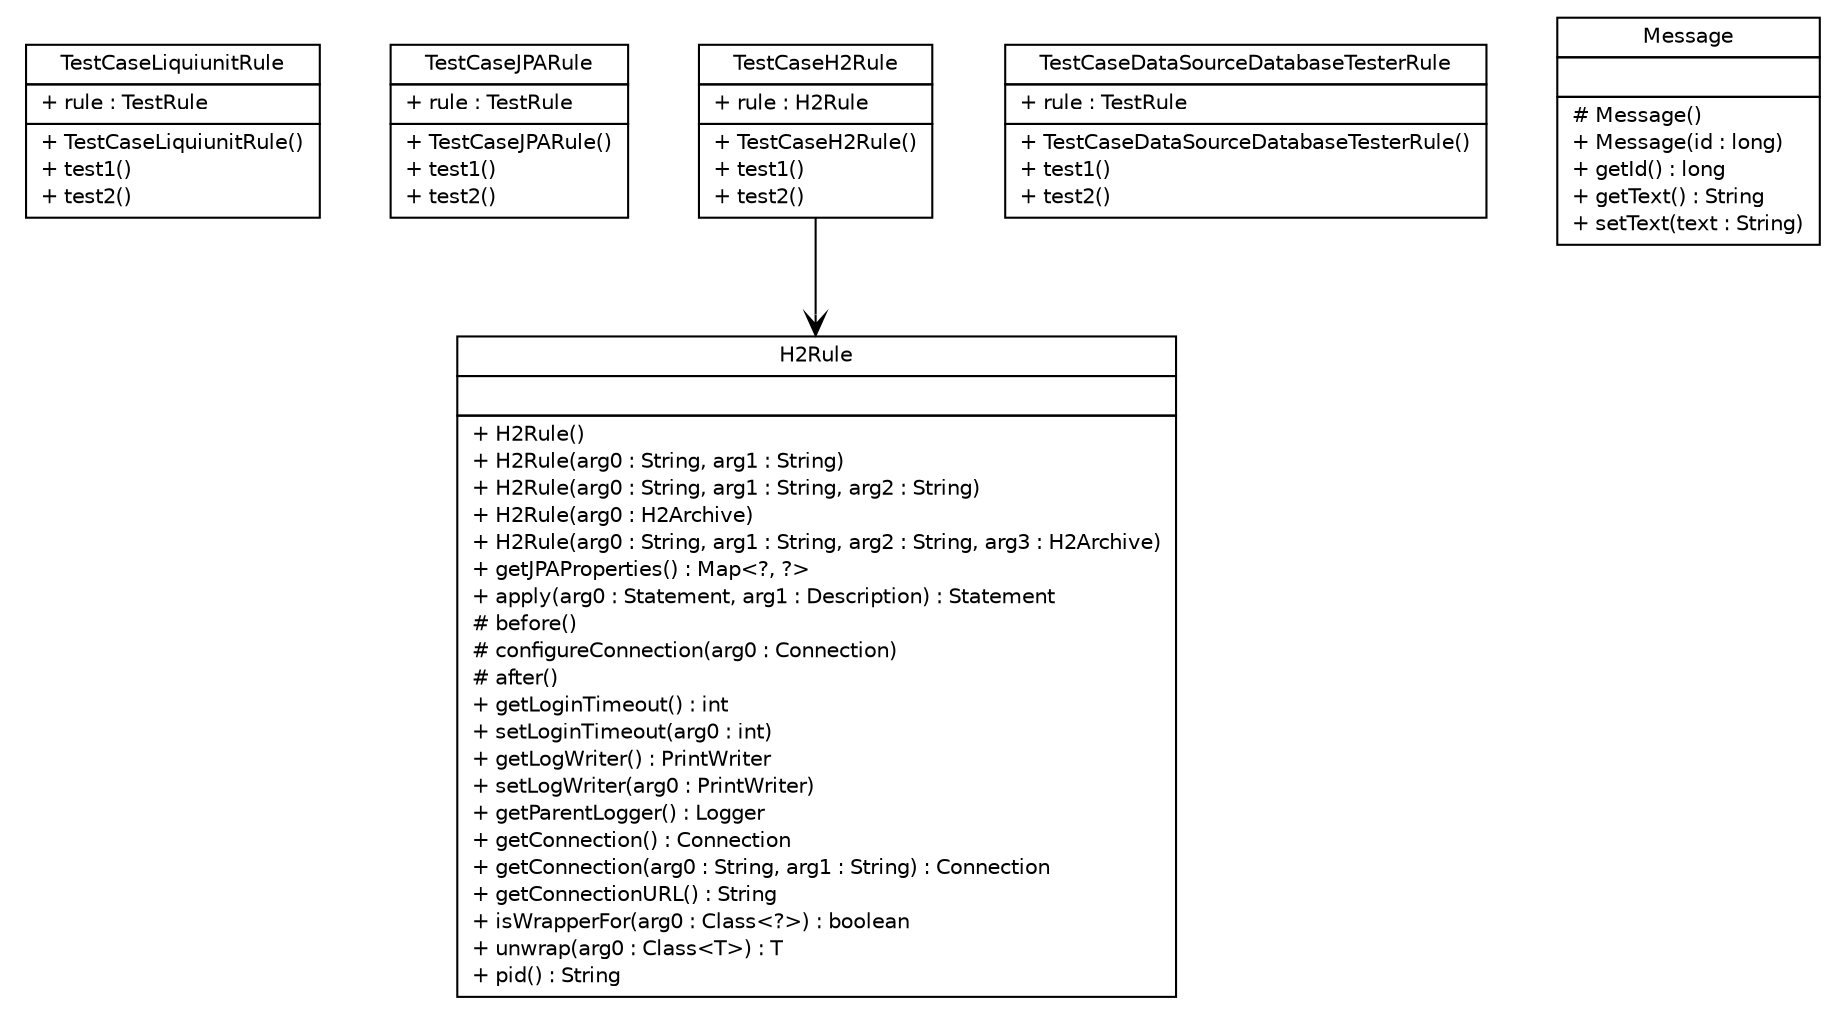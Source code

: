 #!/usr/local/bin/dot
#
# Class diagram 
# Generated by UMLGraph version R5_6-24-gf6e263 (http://www.umlgraph.org/)
#

digraph G {
	edge [fontname="Helvetica",fontsize=10,labelfontname="Helvetica",labelfontsize=10];
	node [fontname="Helvetica",fontsize=10,shape=plaintext];
	nodesep=0.25;
	ranksep=0.5;
	// com.edugility.liquiunit.TestCaseLiquiunitRule
	c0 [label=<<table title="com.edugility.liquiunit.TestCaseLiquiunitRule" border="0" cellborder="1" cellspacing="0" cellpadding="2" port="p" href="./TestCaseLiquiunitRule.html">
		<tr><td><table border="0" cellspacing="0" cellpadding="1">
<tr><td align="center" balign="center"> TestCaseLiquiunitRule </td></tr>
		</table></td></tr>
		<tr><td><table border="0" cellspacing="0" cellpadding="1">
<tr><td align="left" balign="left"> + rule : TestRule </td></tr>
		</table></td></tr>
		<tr><td><table border="0" cellspacing="0" cellpadding="1">
<tr><td align="left" balign="left"> + TestCaseLiquiunitRule() </td></tr>
<tr><td align="left" balign="left"> + test1() </td></tr>
<tr><td align="left" balign="left"> + test2() </td></tr>
		</table></td></tr>
		</table>>, URL="./TestCaseLiquiunitRule.html", fontname="Helvetica", fontcolor="black", fontsize=10.0];
	// com.edugility.liquiunit.TestCaseJPARule
	c1 [label=<<table title="com.edugility.liquiunit.TestCaseJPARule" border="0" cellborder="1" cellspacing="0" cellpadding="2" port="p" href="./TestCaseJPARule.html">
		<tr><td><table border="0" cellspacing="0" cellpadding="1">
<tr><td align="center" balign="center"> TestCaseJPARule </td></tr>
		</table></td></tr>
		<tr><td><table border="0" cellspacing="0" cellpadding="1">
<tr><td align="left" balign="left"> + rule : TestRule </td></tr>
		</table></td></tr>
		<tr><td><table border="0" cellspacing="0" cellpadding="1">
<tr><td align="left" balign="left"> + TestCaseJPARule() </td></tr>
<tr><td align="left" balign="left"> + test1() </td></tr>
<tr><td align="left" balign="left"> + test2() </td></tr>
		</table></td></tr>
		</table>>, URL="./TestCaseJPARule.html", fontname="Helvetica", fontcolor="black", fontsize=10.0];
	// com.edugility.liquiunit.TestCaseH2Rule
	c2 [label=<<table title="com.edugility.liquiunit.TestCaseH2Rule" border="0" cellborder="1" cellspacing="0" cellpadding="2" port="p" href="./TestCaseH2Rule.html">
		<tr><td><table border="0" cellspacing="0" cellpadding="1">
<tr><td align="center" balign="center"> TestCaseH2Rule </td></tr>
		</table></td></tr>
		<tr><td><table border="0" cellspacing="0" cellpadding="1">
<tr><td align="left" balign="left"> + rule : H2Rule </td></tr>
		</table></td></tr>
		<tr><td><table border="0" cellspacing="0" cellpadding="1">
<tr><td align="left" balign="left"> + TestCaseH2Rule() </td></tr>
<tr><td align="left" balign="left"> + test1() </td></tr>
<tr><td align="left" balign="left"> + test2() </td></tr>
		</table></td></tr>
		</table>>, URL="./TestCaseH2Rule.html", fontname="Helvetica", fontcolor="black", fontsize=10.0];
	// com.edugility.liquiunit.TestCaseDataSourceDatabaseTesterRule
	c3 [label=<<table title="com.edugility.liquiunit.TestCaseDataSourceDatabaseTesterRule" border="0" cellborder="1" cellspacing="0" cellpadding="2" port="p" href="./TestCaseDataSourceDatabaseTesterRule.html">
		<tr><td><table border="0" cellspacing="0" cellpadding="1">
<tr><td align="center" balign="center"> TestCaseDataSourceDatabaseTesterRule </td></tr>
		</table></td></tr>
		<tr><td><table border="0" cellspacing="0" cellpadding="1">
<tr><td align="left" balign="left"> + rule : TestRule </td></tr>
		</table></td></tr>
		<tr><td><table border="0" cellspacing="0" cellpadding="1">
<tr><td align="left" balign="left"> + TestCaseDataSourceDatabaseTesterRule() </td></tr>
<tr><td align="left" balign="left"> + test1() </td></tr>
<tr><td align="left" balign="left"> + test2() </td></tr>
		</table></td></tr>
		</table>>, URL="./TestCaseDataSourceDatabaseTesterRule.html", fontname="Helvetica", fontcolor="black", fontsize=10.0];
	// com.edugility.liquiunit.Message
	c4 [label=<<table title="com.edugility.liquiunit.Message" border="0" cellborder="1" cellspacing="0" cellpadding="2" port="p" href="./Message.html">
		<tr><td><table border="0" cellspacing="0" cellpadding="1">
<tr><td align="center" balign="center"> Message </td></tr>
		</table></td></tr>
		<tr><td><table border="0" cellspacing="0" cellpadding="1">
<tr><td align="left" balign="left">  </td></tr>
		</table></td></tr>
		<tr><td><table border="0" cellspacing="0" cellpadding="1">
<tr><td align="left" balign="left"> # Message() </td></tr>
<tr><td align="left" balign="left"> + Message(id : long) </td></tr>
<tr><td align="left" balign="left"> + getId() : long </td></tr>
<tr><td align="left" balign="left"> + getText() : String </td></tr>
<tr><td align="left" balign="left"> + setText(text : String) </td></tr>
		</table></td></tr>
		</table>>, URL="./Message.html", fontname="Helvetica", fontcolor="black", fontsize=10.0];
	// com.edugility.liquiunit.TestCaseH2Rule NAVASSOC com.edugility.liquiunit.H2Rule
	c2:p -> c5:p [taillabel="", label="", headlabel="", fontname="Helvetica", fontcolor="black", fontsize=10.0, color="black", arrowhead=open];
	// com.edugility.liquiunit.H2Rule
	c5 [label=<<table title="com.edugility.liquiunit.H2Rule" border="0" cellborder="1" cellspacing="0" cellpadding="2" port="p">
		<tr><td><table border="0" cellspacing="0" cellpadding="1">
<tr><td align="center" balign="center"> H2Rule </td></tr>
		</table></td></tr>
		<tr><td><table border="0" cellspacing="0" cellpadding="1">
<tr><td align="left" balign="left">  </td></tr>
		</table></td></tr>
		<tr><td><table border="0" cellspacing="0" cellpadding="1">
<tr><td align="left" balign="left"> + H2Rule() </td></tr>
<tr><td align="left" balign="left"> + H2Rule(arg0 : String, arg1 : String) </td></tr>
<tr><td align="left" balign="left"> + H2Rule(arg0 : String, arg1 : String, arg2 : String) </td></tr>
<tr><td align="left" balign="left"> + H2Rule(arg0 : H2Archive) </td></tr>
<tr><td align="left" balign="left"> + H2Rule(arg0 : String, arg1 : String, arg2 : String, arg3 : H2Archive) </td></tr>
<tr><td align="left" balign="left"> + getJPAProperties() : Map&lt;?, ?&gt; </td></tr>
<tr><td align="left" balign="left"> + apply(arg0 : Statement, arg1 : Description) : Statement </td></tr>
<tr><td align="left" balign="left"> # before() </td></tr>
<tr><td align="left" balign="left"> # configureConnection(arg0 : Connection) </td></tr>
<tr><td align="left" balign="left"> # after() </td></tr>
<tr><td align="left" balign="left"> + getLoginTimeout() : int </td></tr>
<tr><td align="left" balign="left"> + setLoginTimeout(arg0 : int) </td></tr>
<tr><td align="left" balign="left"> + getLogWriter() : PrintWriter </td></tr>
<tr><td align="left" balign="left"> + setLogWriter(arg0 : PrintWriter) </td></tr>
<tr><td align="left" balign="left"> + getParentLogger() : Logger </td></tr>
<tr><td align="left" balign="left"> + getConnection() : Connection </td></tr>
<tr><td align="left" balign="left"> + getConnection(arg0 : String, arg1 : String) : Connection </td></tr>
<tr><td align="left" balign="left"> + getConnectionURL() : String </td></tr>
<tr><td align="left" balign="left"> + isWrapperFor(arg0 : Class&lt;?&gt;) : boolean </td></tr>
<tr><td align="left" balign="left"> + unwrap(arg0 : Class&lt;T&gt;) : T </td></tr>
<tr><td align="left" balign="left"> + pid() : String </td></tr>
		</table></td></tr>
		</table>>, URL="null", fontname="Helvetica", fontcolor="black", fontsize=10.0];
}


